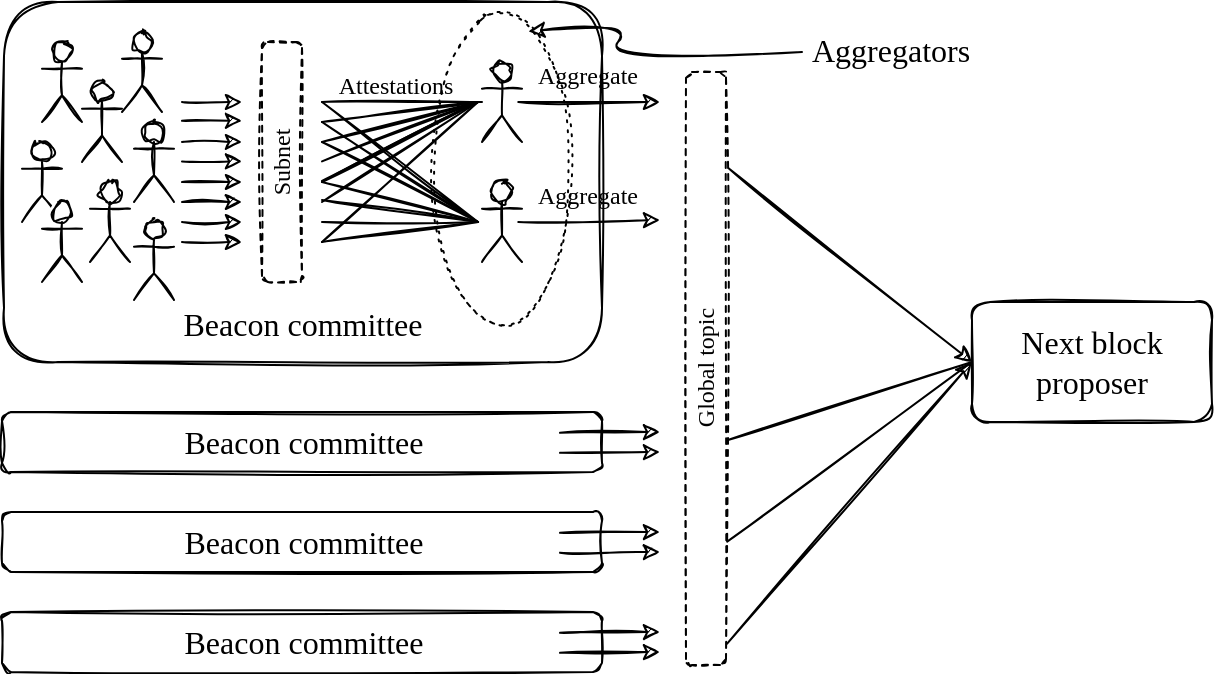<mxfile version="20.0.4" type="github">
  <diagram id="45ZHT5c-B5uZ-u51Fnz1" name="Page-1">
    <mxGraphModel dx="1178" dy="623" grid="1" gridSize="10" guides="1" tooltips="1" connect="1" arrows="1" fold="1" page="1" pageScale="1" pageWidth="850" pageHeight="1100" math="0" shadow="0">
      <root>
        <mxCell id="0" />
        <mxCell id="1" parent="0" />
        <mxCell id="jOv1jI9sGNHT83Ywalm9-78" value="&lt;font style=&quot;font-size: 12px;&quot;&gt;Attestations&lt;/font&gt;" style="text;html=1;strokeColor=none;fillColor=none;align=center;verticalAlign=middle;whiteSpace=wrap;rounded=0;sketch=1;fontFamily=Gloria Hallelujah;fontSource=https%3A%2F%2Ffonts.googleapis.com%2Fcss%3Ffamily%3DGloria%2BHallelujah;fontSize=16;" vertex="1" parent="1">
          <mxGeometry x="239" y="75" width="60" height="30" as="geometry" />
        </mxCell>
        <mxCell id="jOv1jI9sGNHT83Ywalm9-54" value="" style="rounded=1;whiteSpace=wrap;html=1;sketch=1;fillColor=none;" vertex="1" parent="1">
          <mxGeometry x="73" y="50" width="299" height="180" as="geometry" />
        </mxCell>
        <mxCell id="jOv1jI9sGNHT83Ywalm9-1" value="" style="shape=umlActor;verticalLabelPosition=bottom;verticalAlign=top;html=1;outlineConnect=0;sketch=1;rounded=0;" vertex="1" parent="1">
          <mxGeometry x="92" y="70" width="20" height="40" as="geometry" />
        </mxCell>
        <mxCell id="jOv1jI9sGNHT83Ywalm9-2" value="" style="shape=umlActor;verticalLabelPosition=bottom;verticalAlign=top;html=1;outlineConnect=0;sketch=1;rounded=0;" vertex="1" parent="1">
          <mxGeometry x="112" y="90" width="20" height="40" as="geometry" />
        </mxCell>
        <mxCell id="jOv1jI9sGNHT83Ywalm9-3" value="" style="shape=umlActor;verticalLabelPosition=bottom;verticalAlign=top;html=1;outlineConnect=0;sketch=1;rounded=0;" vertex="1" parent="1">
          <mxGeometry x="132" y="65" width="20" height="40" as="geometry" />
        </mxCell>
        <mxCell id="jOv1jI9sGNHT83Ywalm9-4" value="" style="shape=umlActor;verticalLabelPosition=bottom;verticalAlign=top;html=1;outlineConnect=0;sketch=1;rounded=0;" vertex="1" parent="1">
          <mxGeometry x="312" y="80" width="20" height="40" as="geometry" />
        </mxCell>
        <mxCell id="jOv1jI9sGNHT83Ywalm9-6" value="" style="shape=umlActor;verticalLabelPosition=bottom;verticalAlign=top;html=1;outlineConnect=0;sketch=1;rounded=0;" vertex="1" parent="1">
          <mxGeometry x="116" y="140" width="20" height="40" as="geometry" />
        </mxCell>
        <mxCell id="jOv1jI9sGNHT83Ywalm9-7" value="" style="shape=umlActor;verticalLabelPosition=bottom;verticalAlign=top;html=1;outlineConnect=0;sketch=1;rounded=0;" vertex="1" parent="1">
          <mxGeometry x="82" y="120" width="20" height="40" as="geometry" />
        </mxCell>
        <mxCell id="jOv1jI9sGNHT83Ywalm9-8" value="" style="shape=umlActor;verticalLabelPosition=bottom;verticalAlign=top;html=1;outlineConnect=0;sketch=1;rounded=0;" vertex="1" parent="1">
          <mxGeometry x="92" y="150" width="20" height="40" as="geometry" />
        </mxCell>
        <mxCell id="jOv1jI9sGNHT83Ywalm9-10" value="" style="shape=umlActor;verticalLabelPosition=bottom;verticalAlign=top;html=1;outlineConnect=0;sketch=1;rounded=0;" vertex="1" parent="1">
          <mxGeometry x="138" y="159" width="20" height="40" as="geometry" />
        </mxCell>
        <mxCell id="jOv1jI9sGNHT83Ywalm9-11" value="" style="shape=umlActor;verticalLabelPosition=bottom;verticalAlign=top;html=1;outlineConnect=0;sketch=1;rounded=0;" vertex="1" parent="1">
          <mxGeometry x="138" y="110" width="20" height="40" as="geometry" />
        </mxCell>
        <mxCell id="jOv1jI9sGNHT83Ywalm9-14" value="" style="shape=umlActor;verticalLabelPosition=bottom;verticalAlign=top;html=1;outlineConnect=0;sketch=1;rounded=0;" vertex="1" parent="1">
          <mxGeometry x="312" y="140" width="20" height="40" as="geometry" />
        </mxCell>
        <mxCell id="jOv1jI9sGNHT83Ywalm9-15" value="&lt;font data-font-src=&quot;https://fonts.googleapis.com/css?family=Gloria+Hallelujah&quot; face=&quot;Gloria Hallelujah&quot;&gt;Subnet&lt;/font&gt;" style="rounded=1;whiteSpace=wrap;html=1;sketch=1;rotation=-90;dashed=1;" vertex="1" parent="1">
          <mxGeometry x="152" y="120" width="120" height="20" as="geometry" />
        </mxCell>
        <mxCell id="jOv1jI9sGNHT83Ywalm9-17" value="" style="endArrow=classic;html=1;sketch=1;" edge="1" parent="1">
          <mxGeometry width="50" height="50" relative="1" as="geometry">
            <mxPoint x="162" y="100" as="sourcePoint" />
            <mxPoint x="192" y="100" as="targetPoint" />
          </mxGeometry>
        </mxCell>
        <mxCell id="jOv1jI9sGNHT83Ywalm9-18" value="" style="endArrow=classic;html=1;sketch=1;" edge="1" parent="1">
          <mxGeometry width="50" height="50" relative="1" as="geometry">
            <mxPoint x="162" y="109.43" as="sourcePoint" />
            <mxPoint x="192" y="109.43" as="targetPoint" />
          </mxGeometry>
        </mxCell>
        <mxCell id="jOv1jI9sGNHT83Ywalm9-19" value="" style="endArrow=classic;html=1;sketch=1;" edge="1" parent="1">
          <mxGeometry width="50" height="50" relative="1" as="geometry">
            <mxPoint x="162" y="120" as="sourcePoint" />
            <mxPoint x="192" y="120" as="targetPoint" />
          </mxGeometry>
        </mxCell>
        <mxCell id="jOv1jI9sGNHT83Ywalm9-20" value="" style="endArrow=classic;html=1;sketch=1;" edge="1" parent="1">
          <mxGeometry width="50" height="50" relative="1" as="geometry">
            <mxPoint x="162" y="129.71" as="sourcePoint" />
            <mxPoint x="192" y="129.71" as="targetPoint" />
          </mxGeometry>
        </mxCell>
        <mxCell id="jOv1jI9sGNHT83Ywalm9-21" value="" style="endArrow=classic;html=1;sketch=1;" edge="1" parent="1">
          <mxGeometry width="50" height="50" relative="1" as="geometry">
            <mxPoint x="162" y="140" as="sourcePoint" />
            <mxPoint x="192" y="140" as="targetPoint" />
          </mxGeometry>
        </mxCell>
        <mxCell id="jOv1jI9sGNHT83Ywalm9-22" value="" style="endArrow=classic;html=1;sketch=1;" edge="1" parent="1">
          <mxGeometry width="50" height="50" relative="1" as="geometry">
            <mxPoint x="162" y="150" as="sourcePoint" />
            <mxPoint x="192" y="150" as="targetPoint" />
          </mxGeometry>
        </mxCell>
        <mxCell id="jOv1jI9sGNHT83Ywalm9-23" value="" style="endArrow=classic;html=1;sketch=1;" edge="1" parent="1">
          <mxGeometry width="50" height="50" relative="1" as="geometry">
            <mxPoint x="162" y="160" as="sourcePoint" />
            <mxPoint x="192" y="160" as="targetPoint" />
          </mxGeometry>
        </mxCell>
        <mxCell id="jOv1jI9sGNHT83Ywalm9-24" value="" style="endArrow=classic;html=1;sketch=1;" edge="1" parent="1">
          <mxGeometry width="50" height="50" relative="1" as="geometry">
            <mxPoint x="162" y="170" as="sourcePoint" />
            <mxPoint x="192" y="170" as="targetPoint" />
          </mxGeometry>
        </mxCell>
        <mxCell id="jOv1jI9sGNHT83Ywalm9-25" value="" style="endArrow=none;html=1;sketch=1;endFill=0;" edge="1" parent="1" target="jOv1jI9sGNHT83Ywalm9-4">
          <mxGeometry width="50" height="50" relative="1" as="geometry">
            <mxPoint x="232" y="100" as="sourcePoint" />
            <mxPoint x="202" y="110" as="targetPoint" />
          </mxGeometry>
        </mxCell>
        <mxCell id="jOv1jI9sGNHT83Ywalm9-27" value="" style="endArrow=none;html=1;sketch=1;endFill=0;" edge="1" parent="1">
          <mxGeometry width="50" height="50" relative="1" as="geometry">
            <mxPoint x="232" y="110" as="sourcePoint" />
            <mxPoint x="310" y="100" as="targetPoint" />
          </mxGeometry>
        </mxCell>
        <mxCell id="jOv1jI9sGNHT83Ywalm9-28" value="" style="endArrow=none;html=1;sketch=1;endFill=0;" edge="1" parent="1">
          <mxGeometry width="50" height="50" relative="1" as="geometry">
            <mxPoint x="232" y="120" as="sourcePoint" />
            <mxPoint x="310" y="100" as="targetPoint" />
          </mxGeometry>
        </mxCell>
        <mxCell id="jOv1jI9sGNHT83Ywalm9-29" value="" style="endArrow=none;html=1;sketch=1;endFill=0;" edge="1" parent="1">
          <mxGeometry width="50" height="50" relative="1" as="geometry">
            <mxPoint x="232" y="129.71" as="sourcePoint" />
            <mxPoint x="310" y="100" as="targetPoint" />
          </mxGeometry>
        </mxCell>
        <mxCell id="jOv1jI9sGNHT83Ywalm9-30" value="" style="endArrow=none;html=1;sketch=1;endFill=0;" edge="1" parent="1">
          <mxGeometry width="50" height="50" relative="1" as="geometry">
            <mxPoint x="232" y="139.43" as="sourcePoint" />
            <mxPoint x="310" y="100" as="targetPoint" />
          </mxGeometry>
        </mxCell>
        <mxCell id="jOv1jI9sGNHT83Ywalm9-31" value="" style="endArrow=none;html=1;sketch=1;endFill=0;" edge="1" parent="1">
          <mxGeometry width="50" height="50" relative="1" as="geometry">
            <mxPoint x="232" y="150.0" as="sourcePoint" />
            <mxPoint x="310" y="100" as="targetPoint" />
          </mxGeometry>
        </mxCell>
        <mxCell id="jOv1jI9sGNHT83Ywalm9-33" value="" style="endArrow=none;html=1;sketch=1;endFill=0;" edge="1" parent="1">
          <mxGeometry width="50" height="50" relative="1" as="geometry">
            <mxPoint x="232" y="140.0" as="sourcePoint" />
            <mxPoint x="310" y="100" as="targetPoint" />
          </mxGeometry>
        </mxCell>
        <mxCell id="jOv1jI9sGNHT83Ywalm9-43" value="" style="endArrow=none;html=1;sketch=1;endFill=0;" edge="1" parent="1">
          <mxGeometry width="50" height="50" relative="1" as="geometry">
            <mxPoint x="232" y="100" as="sourcePoint" />
            <mxPoint x="310" y="160" as="targetPoint" />
          </mxGeometry>
        </mxCell>
        <mxCell id="jOv1jI9sGNHT83Ywalm9-44" value="" style="endArrow=none;html=1;sketch=1;endFill=0;" edge="1" parent="1">
          <mxGeometry width="50" height="50" relative="1" as="geometry">
            <mxPoint x="232" y="110" as="sourcePoint" />
            <mxPoint x="310" y="160" as="targetPoint" />
          </mxGeometry>
        </mxCell>
        <mxCell id="jOv1jI9sGNHT83Ywalm9-45" value="" style="endArrow=none;html=1;sketch=1;endFill=0;" edge="1" parent="1">
          <mxGeometry width="50" height="50" relative="1" as="geometry">
            <mxPoint x="232" y="120" as="sourcePoint" />
            <mxPoint x="310" y="160" as="targetPoint" />
          </mxGeometry>
        </mxCell>
        <mxCell id="jOv1jI9sGNHT83Ywalm9-47" value="" style="endArrow=none;html=1;sketch=1;endFill=0;" edge="1" parent="1">
          <mxGeometry width="50" height="50" relative="1" as="geometry">
            <mxPoint x="232" y="149" as="sourcePoint" />
            <mxPoint x="310" y="160" as="targetPoint" />
          </mxGeometry>
        </mxCell>
        <mxCell id="jOv1jI9sGNHT83Ywalm9-48" value="" style="endArrow=none;html=1;sketch=1;endFill=0;" edge="1" parent="1">
          <mxGeometry width="50" height="50" relative="1" as="geometry">
            <mxPoint x="232" y="160" as="sourcePoint" />
            <mxPoint x="310" y="160" as="targetPoint" />
          </mxGeometry>
        </mxCell>
        <mxCell id="jOv1jI9sGNHT83Ywalm9-49" value="" style="endArrow=none;html=1;sketch=1;endFill=0;entryX=0.793;entryY=0.611;entryDx=0;entryDy=0;entryPerimeter=0;" edge="1" parent="1" target="jOv1jI9sGNHT83Ywalm9-54">
          <mxGeometry width="50" height="50" relative="1" as="geometry">
            <mxPoint x="232" y="170" as="sourcePoint" />
            <mxPoint x="262" y="160" as="targetPoint" />
          </mxGeometry>
        </mxCell>
        <mxCell id="jOv1jI9sGNHT83Ywalm9-50" value="" style="endArrow=none;html=1;sketch=1;endFill=0;" edge="1" parent="1">
          <mxGeometry width="50" height="50" relative="1" as="geometry">
            <mxPoint x="232" y="140" as="sourcePoint" />
            <mxPoint x="310" y="160" as="targetPoint" />
          </mxGeometry>
        </mxCell>
        <mxCell id="jOv1jI9sGNHT83Ywalm9-51" value="" style="endArrow=none;html=1;sketch=1;endFill=0;" edge="1" parent="1">
          <mxGeometry width="50" height="50" relative="1" as="geometry">
            <mxPoint x="232" y="170" as="sourcePoint" />
            <mxPoint x="310" y="100" as="targetPoint" />
          </mxGeometry>
        </mxCell>
        <mxCell id="jOv1jI9sGNHT83Ywalm9-52" value="" style="endArrow=classic;html=1;sketch=1;exitX=0.86;exitY=0.278;exitDx=0;exitDy=0;exitPerimeter=0;" edge="1" parent="1" source="jOv1jI9sGNHT83Ywalm9-54">
          <mxGeometry width="50" height="50" relative="1" as="geometry">
            <mxPoint x="351" y="99.71" as="sourcePoint" />
            <mxPoint x="401" y="100" as="targetPoint" />
          </mxGeometry>
        </mxCell>
        <mxCell id="jOv1jI9sGNHT83Ywalm9-53" value="" style="endArrow=classic;html=1;sketch=1;exitX=0.86;exitY=0.611;exitDx=0;exitDy=0;exitPerimeter=0;" edge="1" parent="1" source="jOv1jI9sGNHT83Ywalm9-54">
          <mxGeometry width="50" height="50" relative="1" as="geometry">
            <mxPoint x="351" y="159.43" as="sourcePoint" />
            <mxPoint x="401" y="159" as="targetPoint" />
          </mxGeometry>
        </mxCell>
        <mxCell id="jOv1jI9sGNHT83Ywalm9-55" value="&lt;div&gt;&lt;font data-font-src=&quot;https://fonts.googleapis.com/css?family=Gloria+Hallelujah&quot; face=&quot;Gloria Hallelujah&quot;&gt;Global topic&lt;/font&gt;&lt;/div&gt;" style="rounded=1;whiteSpace=wrap;html=1;sketch=1;rotation=-90;dashed=1;" vertex="1" parent="1">
          <mxGeometry x="275.75" y="223.25" width="296.5" height="20" as="geometry" />
        </mxCell>
        <mxCell id="jOv1jI9sGNHT83Ywalm9-56" value="" style="rounded=1;whiteSpace=wrap;html=1;sketch=1;fillColor=none;" vertex="1" parent="1">
          <mxGeometry x="72" y="255" width="300" height="30" as="geometry" />
        </mxCell>
        <mxCell id="jOv1jI9sGNHT83Ywalm9-57" value="" style="rounded=1;whiteSpace=wrap;html=1;sketch=1;fillColor=none;" vertex="1" parent="1">
          <mxGeometry x="72" y="305" width="300" height="30" as="geometry" />
        </mxCell>
        <mxCell id="jOv1jI9sGNHT83Ywalm9-58" value="" style="rounded=1;whiteSpace=wrap;html=1;sketch=1;fillColor=none;" vertex="1" parent="1">
          <mxGeometry x="72" y="355" width="300" height="30" as="geometry" />
        </mxCell>
        <mxCell id="jOv1jI9sGNHT83Ywalm9-59" value="" style="endArrow=classic;html=1;sketch=1;" edge="1" parent="1">
          <mxGeometry width="50" height="50" relative="1" as="geometry">
            <mxPoint x="351" y="265.43" as="sourcePoint" />
            <mxPoint x="401" y="265" as="targetPoint" />
          </mxGeometry>
        </mxCell>
        <mxCell id="jOv1jI9sGNHT83Ywalm9-60" value="" style="endArrow=classic;html=1;sketch=1;" edge="1" parent="1">
          <mxGeometry width="50" height="50" relative="1" as="geometry">
            <mxPoint x="351" y="275.43" as="sourcePoint" />
            <mxPoint x="401" y="275" as="targetPoint" />
          </mxGeometry>
        </mxCell>
        <mxCell id="jOv1jI9sGNHT83Ywalm9-61" value="" style="endArrow=classic;html=1;sketch=1;" edge="1" parent="1">
          <mxGeometry width="50" height="50" relative="1" as="geometry">
            <mxPoint x="351" y="315.43" as="sourcePoint" />
            <mxPoint x="401" y="315" as="targetPoint" />
          </mxGeometry>
        </mxCell>
        <mxCell id="jOv1jI9sGNHT83Ywalm9-62" value="" style="endArrow=classic;html=1;sketch=1;" edge="1" parent="1">
          <mxGeometry width="50" height="50" relative="1" as="geometry">
            <mxPoint x="351" y="325.43" as="sourcePoint" />
            <mxPoint x="401" y="325" as="targetPoint" />
          </mxGeometry>
        </mxCell>
        <mxCell id="jOv1jI9sGNHT83Ywalm9-63" value="" style="endArrow=classic;html=1;sketch=1;" edge="1" parent="1">
          <mxGeometry width="50" height="50" relative="1" as="geometry">
            <mxPoint x="351" y="365.43" as="sourcePoint" />
            <mxPoint x="401" y="365" as="targetPoint" />
          </mxGeometry>
        </mxCell>
        <mxCell id="jOv1jI9sGNHT83Ywalm9-64" value="" style="endArrow=classic;html=1;sketch=1;" edge="1" parent="1">
          <mxGeometry width="50" height="50" relative="1" as="geometry">
            <mxPoint x="351" y="375.43" as="sourcePoint" />
            <mxPoint x="401" y="375" as="targetPoint" />
          </mxGeometry>
        </mxCell>
        <mxCell id="jOv1jI9sGNHT83Ywalm9-65" value="&lt;font style=&quot;font-size: 16px;&quot;&gt;Next block&lt;br&gt;proposer&lt;/font&gt;" style="rounded=1;whiteSpace=wrap;html=1;sketch=1;fontFamily=Gloria Hallelujah;fontSource=https%3A%2F%2Ffonts.googleapis.com%2Fcss%3Ffamily%3DGloria%2BHallelujah;fillColor=none;" vertex="1" parent="1">
          <mxGeometry x="557" y="200" width="120" height="60" as="geometry" />
        </mxCell>
        <mxCell id="jOv1jI9sGNHT83Ywalm9-66" value="" style="endArrow=classic;html=1;sketch=1;endFill=1;exitX=0.838;exitY=1.057;exitDx=0;exitDy=0;entryX=0;entryY=0.5;entryDx=0;entryDy=0;exitPerimeter=0;" edge="1" parent="1" source="jOv1jI9sGNHT83Ywalm9-55" target="jOv1jI9sGNHT83Ywalm9-65">
          <mxGeometry width="50" height="50" relative="1" as="geometry">
            <mxPoint x="242" y="180" as="sourcePoint" />
            <mxPoint x="272" y="170" as="targetPoint" />
          </mxGeometry>
        </mxCell>
        <mxCell id="jOv1jI9sGNHT83Ywalm9-67" value="" style="endArrow=none;html=1;sketch=1;endFill=0;entryX=0;entryY=0.5;entryDx=0;entryDy=0;exitX=0.379;exitY=1.029;exitDx=0;exitDy=0;exitPerimeter=0;" edge="1" parent="1" source="jOv1jI9sGNHT83Ywalm9-55" target="jOv1jI9sGNHT83Ywalm9-65">
          <mxGeometry width="50" height="50" relative="1" as="geometry">
            <mxPoint x="430" y="270" as="sourcePoint" />
            <mxPoint x="462" y="240" as="targetPoint" />
          </mxGeometry>
        </mxCell>
        <mxCell id="jOv1jI9sGNHT83Ywalm9-68" value="" style="endArrow=none;html=1;sketch=1;endFill=0;entryX=0;entryY=0.5;entryDx=0;entryDy=0;exitX=0.208;exitY=1.029;exitDx=0;exitDy=0;exitPerimeter=0;" edge="1" parent="1" source="jOv1jI9sGNHT83Ywalm9-55" target="jOv1jI9sGNHT83Ywalm9-65">
          <mxGeometry width="50" height="50" relative="1" as="geometry">
            <mxPoint x="440" y="320" as="sourcePoint" />
            <mxPoint x="462" y="240" as="targetPoint" />
          </mxGeometry>
        </mxCell>
        <mxCell id="jOv1jI9sGNHT83Ywalm9-69" value="" style="endArrow=classic;html=1;sketch=1;endFill=1;exitX=0.036;exitY=1.029;exitDx=0;exitDy=0;entryX=0;entryY=0.5;entryDx=0;entryDy=0;exitPerimeter=0;" edge="1" parent="1" source="jOv1jI9sGNHT83Ywalm9-55" target="jOv1jI9sGNHT83Ywalm9-65">
          <mxGeometry width="50" height="50" relative="1" as="geometry">
            <mxPoint x="382" y="315.0" as="sourcePoint" />
            <mxPoint x="462" y="240" as="targetPoint" />
          </mxGeometry>
        </mxCell>
        <mxCell id="jOv1jI9sGNHT83Ywalm9-70" value="&lt;font style=&quot;font-size: 16px;&quot;&gt;Beacon committee&lt;/font&gt;" style="text;html=1;strokeColor=none;fillColor=none;align=center;verticalAlign=middle;whiteSpace=wrap;rounded=0;sketch=1;fontFamily=Gloria Hallelujah;fontSource=https%3A%2F%2Ffonts.googleapis.com%2Fcss%3Ffamily%3DGloria%2BHallelujah;" vertex="1" parent="1">
          <mxGeometry x="143" y="196" width="159" height="30" as="geometry" />
        </mxCell>
        <mxCell id="jOv1jI9sGNHT83Ywalm9-71" value="&lt;font style=&quot;font-size: 16px;&quot;&gt;Beacon committee&lt;/font&gt;" style="text;html=1;strokeColor=none;fillColor=none;align=center;verticalAlign=middle;whiteSpace=wrap;rounded=0;sketch=1;fontFamily=Gloria Hallelujah;fontSource=https%3A%2F%2Ffonts.googleapis.com%2Fcss%3Ffamily%3DGloria%2BHallelujah;" vertex="1" parent="1">
          <mxGeometry x="142.5" y="255" width="160" height="30" as="geometry" />
        </mxCell>
        <mxCell id="jOv1jI9sGNHT83Ywalm9-74" value="&lt;font style=&quot;font-size: 16px;&quot;&gt;Beacon committee&lt;/font&gt;" style="text;html=1;strokeColor=none;fillColor=none;align=center;verticalAlign=middle;whiteSpace=wrap;rounded=0;sketch=1;fontFamily=Gloria Hallelujah;fontSource=https%3A%2F%2Ffonts.googleapis.com%2Fcss%3Ffamily%3DGloria%2BHallelujah;" vertex="1" parent="1">
          <mxGeometry x="142.5" y="305" width="160" height="30" as="geometry" />
        </mxCell>
        <mxCell id="jOv1jI9sGNHT83Ywalm9-75" value="&lt;font style=&quot;font-size: 16px;&quot;&gt;Beacon committee&lt;/font&gt;" style="text;html=1;strokeColor=none;fillColor=none;align=center;verticalAlign=middle;whiteSpace=wrap;rounded=0;sketch=1;fontFamily=Gloria Hallelujah;fontSource=https%3A%2F%2Ffonts.googleapis.com%2Fcss%3Ffamily%3DGloria%2BHallelujah;" vertex="1" parent="1">
          <mxGeometry x="142.5" y="355" width="160" height="30" as="geometry" />
        </mxCell>
        <mxCell id="jOv1jI9sGNHT83Ywalm9-76" value="&lt;font style=&quot;font-size: 12px;&quot;&gt;Aggregate&lt;/font&gt;" style="text;html=1;strokeColor=none;fillColor=none;align=center;verticalAlign=middle;whiteSpace=wrap;rounded=0;sketch=1;fontFamily=Gloria Hallelujah;fontSource=https%3A%2F%2Ffonts.googleapis.com%2Fcss%3Ffamily%3DGloria%2BHallelujah;fontSize=16;" vertex="1" parent="1">
          <mxGeometry x="335" y="70" width="60" height="30" as="geometry" />
        </mxCell>
        <mxCell id="jOv1jI9sGNHT83Ywalm9-77" value="&lt;font style=&quot;font-size: 12px;&quot;&gt;Aggregate&lt;/font&gt;" style="text;html=1;strokeColor=none;fillColor=none;align=center;verticalAlign=middle;whiteSpace=wrap;rounded=0;sketch=1;fontFamily=Gloria Hallelujah;fontSource=https%3A%2F%2Ffonts.googleapis.com%2Fcss%3Ffamily%3DGloria%2BHallelujah;fontSize=16;" vertex="1" parent="1">
          <mxGeometry x="335" y="130" width="60" height="30" as="geometry" />
        </mxCell>
        <mxCell id="jOv1jI9sGNHT83Ywalm9-81" value="" style="ellipse;whiteSpace=wrap;html=1;sketch=1;fontFamily=Gloria Hallelujah;fontSource=https%3A%2F%2Ffonts.googleapis.com%2Fcss%3Ffamily%3DGloria%2BHallelujah;fontSize=12;fillColor=none;dashed=1;dashPattern=1 4;" vertex="1" parent="1">
          <mxGeometry x="287" y="58" width="70" height="150" as="geometry" />
        </mxCell>
        <mxCell id="jOv1jI9sGNHT83Ywalm9-82" value="" style="curved=1;endArrow=none;html=1;sketch=1;fontFamily=Gloria Hallelujah;fontSource=https%3A%2F%2Ffonts.googleapis.com%2Fcss%3Ffamily%3DGloria%2BHallelujah;fontSize=12;startArrow=classic;startFill=1;endFill=0;exitX=0.688;exitY=0.044;exitDx=0;exitDy=0;exitPerimeter=0;" edge="1" parent="1" source="jOv1jI9sGNHT83Ywalm9-81">
          <mxGeometry width="50" height="50" relative="1" as="geometry">
            <mxPoint x="345" y="75" as="sourcePoint" />
            <mxPoint x="472" y="75" as="targetPoint" />
            <Array as="points">
              <mxPoint x="390" y="60" />
              <mxPoint x="370" y="80" />
            </Array>
          </mxGeometry>
        </mxCell>
        <mxCell id="jOv1jI9sGNHT83Ywalm9-83" value="&lt;div align=&quot;left&quot;&gt;&lt;font style=&quot;font-size: 16px;&quot;&gt;Aggregators&lt;/font&gt;&lt;/div&gt;" style="text;html=1;strokeColor=none;fillColor=none;align=left;verticalAlign=middle;whiteSpace=wrap;rounded=0;dashed=1;dashPattern=1 4;sketch=1;fontFamily=Gloria Hallelujah;fontSource=https%3A%2F%2Ffonts.googleapis.com%2Fcss%3Ffamily%3DGloria%2BHallelujah;fontSize=12;" vertex="1" parent="1">
          <mxGeometry x="475" y="59" width="190" height="30" as="geometry" />
        </mxCell>
      </root>
    </mxGraphModel>
  </diagram>
</mxfile>
